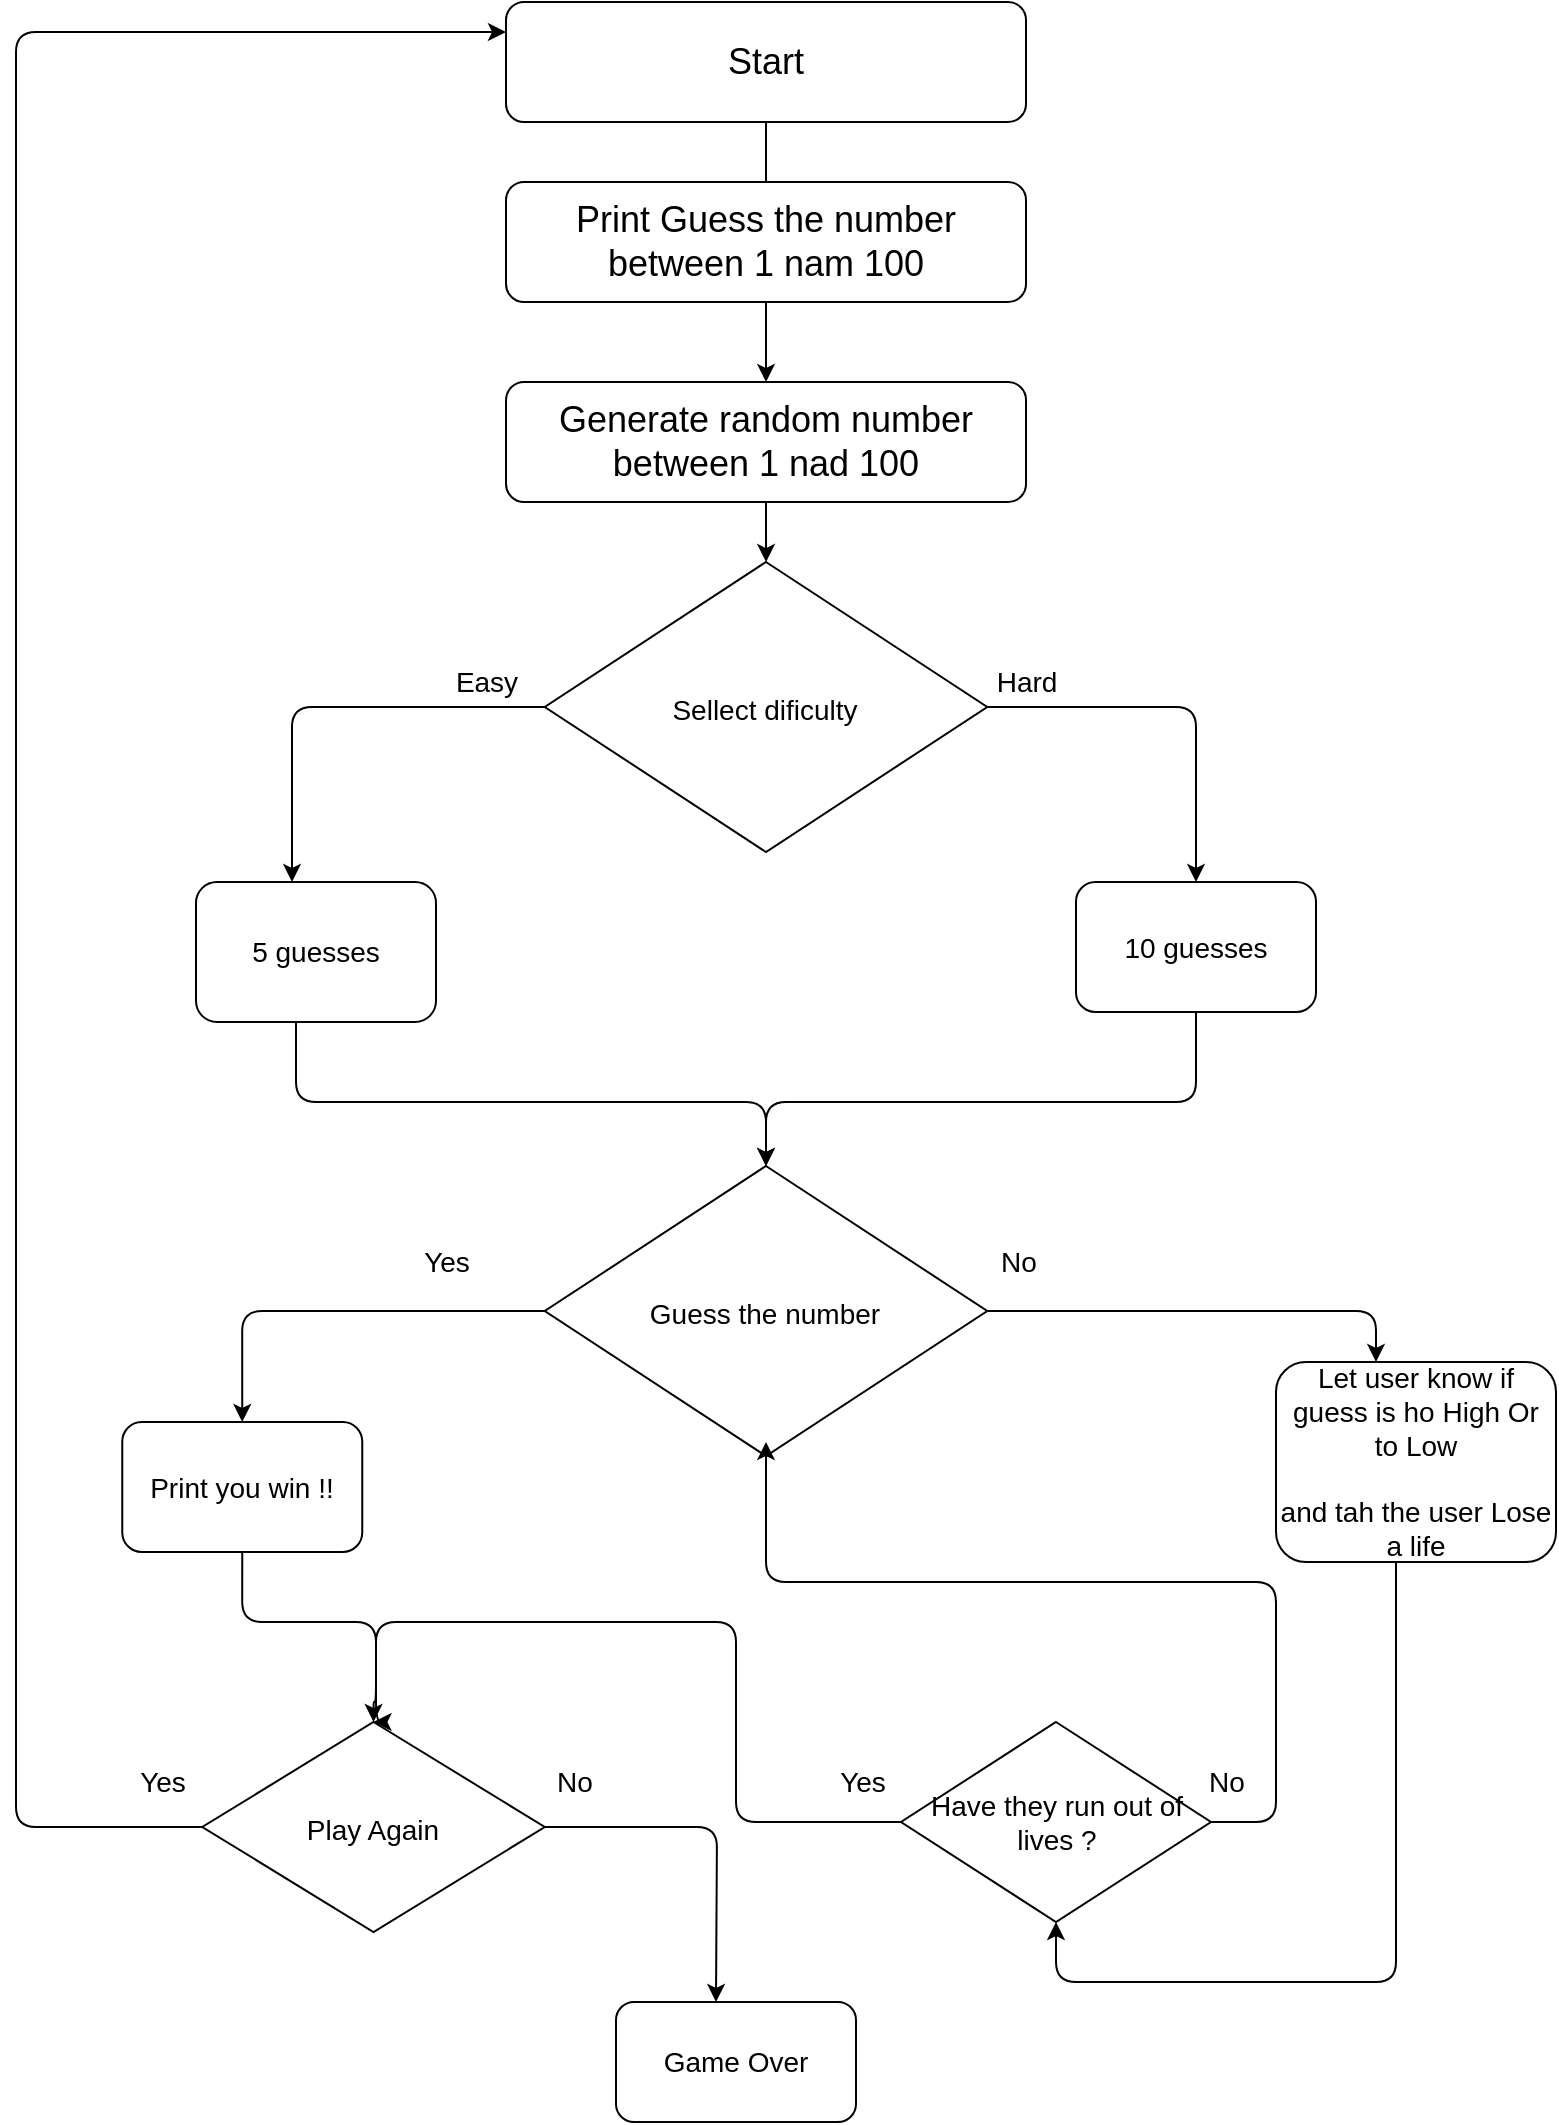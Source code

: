 <mxfile>
    <diagram id="UxSuslPlomwP8No9-i04" name="Page-1">
        <mxGraphModel dx="432" dy="580" grid="1" gridSize="10" guides="1" tooltips="1" connect="1" arrows="1" fold="1" page="1" pageScale="1" pageWidth="827" pageHeight="1169" background="none" math="0" shadow="0">
            <root>
                <mxCell id="0"/>
                <mxCell id="1" parent="0"/>
                <mxCell id="8" style="edgeStyle=none;html=1;exitX=0.5;exitY=1;exitDx=0;exitDy=0;entryX=0.5;entryY=0;entryDx=0;entryDy=0;fontSize=18;" parent="1" source="3" edge="1">
                    <mxGeometry relative="1" as="geometry">
                        <mxPoint x="405" y="150" as="targetPoint"/>
                    </mxGeometry>
                </mxCell>
                <mxCell id="3" value="&lt;font style=&quot;font-size: 18px&quot;&gt;Start&lt;/font&gt;" style="rounded=1;whiteSpace=wrap;html=1;" parent="1" vertex="1">
                    <mxGeometry x="275" y="40" width="260" height="60" as="geometry"/>
                </mxCell>
                <mxCell id="55" style="edgeStyle=orthogonalEdgeStyle;html=1;entryX=0.5;entryY=0;entryDx=0;entryDy=0;" parent="1" source="11" target="12" edge="1">
                    <mxGeometry relative="1" as="geometry"/>
                </mxCell>
                <mxCell id="11" value="Print Guess the number between 1 nam 100" style="rounded=1;whiteSpace=wrap;html=1;fontSize=18;" parent="1" vertex="1">
                    <mxGeometry x="275" y="130" width="260" height="60" as="geometry"/>
                </mxCell>
                <mxCell id="56" value="" style="edgeStyle=orthogonalEdgeStyle;html=1;" parent="1" source="12" target="42" edge="1">
                    <mxGeometry relative="1" as="geometry"/>
                </mxCell>
                <mxCell id="12" value="Generate random number between 1 nad 100" style="rounded=1;whiteSpace=wrap;html=1;fontSize=18;" parent="1" vertex="1">
                    <mxGeometry x="275.01" y="230" width="260" height="60" as="geometry"/>
                </mxCell>
                <mxCell id="17" style="edgeStyle=orthogonalEdgeStyle;html=1;exitX=1;exitY=0.5;exitDx=0;exitDy=0;fontSize=14;" parent="1" source="15" target="18" edge="1">
                    <mxGeometry relative="1" as="geometry">
                        <mxPoint x="575" y="710" as="targetPoint"/>
                        <Array as="points">
                            <mxPoint x="710" y="695"/>
                        </Array>
                    </mxGeometry>
                </mxCell>
                <mxCell id="66" style="edgeStyle=orthogonalEdgeStyle;html=1;entryX=0.5;entryY=0;entryDx=0;entryDy=0;" parent="1" source="15" target="21" edge="1">
                    <mxGeometry relative="1" as="geometry"/>
                </mxCell>
                <mxCell id="15" value="&lt;font style=&quot;font-size: 14px&quot;&gt;Guess the number&lt;/font&gt;" style="rhombus;whiteSpace=wrap;html=1;fontSize=18;" parent="1" vertex="1">
                    <mxGeometry x="294.38" y="622" width="221.25" height="145" as="geometry"/>
                </mxCell>
                <mxCell id="36" style="edgeStyle=orthogonalEdgeStyle;html=1;fontSize=14;entryX=0.5;entryY=1;entryDx=0;entryDy=0;" parent="1" source="18" target="23" edge="1">
                    <mxGeometry relative="1" as="geometry">
                        <Array as="points">
                            <mxPoint x="720" y="1030"/>
                            <mxPoint x="550" y="1030"/>
                        </Array>
                    </mxGeometry>
                </mxCell>
                <mxCell id="18" value="Let user know if guess is ho High Or to Low &lt;br&gt;&lt;br&gt;and tah the user Lose a life" style="rounded=1;whiteSpace=wrap;html=1;fontSize=14;" parent="1" vertex="1">
                    <mxGeometry x="660" y="720" width="140" height="100" as="geometry"/>
                </mxCell>
                <mxCell id="19" value="No" style="text;html=1;align=center;verticalAlign=middle;resizable=0;points=[];autosize=1;strokeColor=none;fillColor=none;fontSize=14;" parent="1" vertex="1">
                    <mxGeometry x="515.63" y="660" width="30" height="20" as="geometry"/>
                </mxCell>
                <mxCell id="20" value="Yes" style="text;html=1;align=center;verticalAlign=middle;resizable=0;points=[];autosize=1;strokeColor=none;fillColor=none;fontSize=14;" parent="1" vertex="1">
                    <mxGeometry x="225" y="660" width="40" height="20" as="geometry"/>
                </mxCell>
                <mxCell id="44" style="edgeStyle=orthogonalEdgeStyle;html=1;exitX=0.5;exitY=1;exitDx=0;exitDy=0;entryX=0.5;entryY=0;entryDx=0;entryDy=0;" parent="1" source="21" target="58" edge="1">
                    <mxGeometry relative="1" as="geometry">
                        <mxPoint x="265" y="850" as="targetPoint"/>
                        <Array as="points">
                            <mxPoint x="143" y="850"/>
                            <mxPoint x="210" y="850"/>
                            <mxPoint x="210" y="900"/>
                        </Array>
                    </mxGeometry>
                </mxCell>
                <mxCell id="21" value="Print you win !!" style="rounded=1;whiteSpace=wrap;html=1;fontSize=14;" parent="1" vertex="1">
                    <mxGeometry x="83.13" y="750" width="120" height="65" as="geometry"/>
                </mxCell>
                <mxCell id="46" style="edgeStyle=orthogonalEdgeStyle;html=1;" parent="1" source="23" edge="1">
                    <mxGeometry relative="1" as="geometry">
                        <mxPoint x="405" y="760" as="targetPoint"/>
                        <Array as="points">
                            <mxPoint x="660" y="950"/>
                            <mxPoint x="660" y="830"/>
                            <mxPoint x="405" y="830"/>
                        </Array>
                    </mxGeometry>
                </mxCell>
                <mxCell id="59" style="edgeStyle=orthogonalEdgeStyle;html=1;exitX=0;exitY=0.5;exitDx=0;exitDy=0;entryX=0.5;entryY=0;entryDx=0;entryDy=0;" parent="1" source="23" target="58" edge="1">
                    <mxGeometry relative="1" as="geometry">
                        <Array as="points">
                            <mxPoint x="390" y="950"/>
                            <mxPoint x="390" y="850"/>
                            <mxPoint x="210" y="850"/>
                            <mxPoint x="210" y="890"/>
                        </Array>
                    </mxGeometry>
                </mxCell>
                <mxCell id="23" value="Have they run out of lives ?" style="rhombus;whiteSpace=wrap;html=1;fontSize=14;" parent="1" vertex="1">
                    <mxGeometry x="472.5" y="900" width="155" height="100" as="geometry"/>
                </mxCell>
                <mxCell id="25" value="No" style="text;html=1;align=center;verticalAlign=middle;resizable=0;points=[];autosize=1;strokeColor=none;fillColor=none;fontSize=14;" parent="1" vertex="1">
                    <mxGeometry x="620" y="920" width="30" height="20" as="geometry"/>
                </mxCell>
                <mxCell id="32" value="Game Over" style="rounded=1;whiteSpace=wrap;html=1;fontSize=14;" parent="1" vertex="1">
                    <mxGeometry x="330" y="1040" width="120" height="60" as="geometry"/>
                </mxCell>
                <mxCell id="49" style="edgeStyle=orthogonalEdgeStyle;html=1;entryX=0.5;entryY=0;entryDx=0;entryDy=0;" parent="1" source="42" target="47" edge="1">
                    <mxGeometry relative="1" as="geometry"/>
                </mxCell>
                <mxCell id="50" style="edgeStyle=orthogonalEdgeStyle;html=1;exitX=0;exitY=0.5;exitDx=0;exitDy=0;entryX=0.4;entryY=0;entryDx=0;entryDy=0;entryPerimeter=0;" parent="1" source="42" target="48" edge="1">
                    <mxGeometry relative="1" as="geometry"/>
                </mxCell>
                <mxCell id="42" value="&lt;font style=&quot;font-size: 14px&quot;&gt;Sellect dificulty&lt;/font&gt;" style="rhombus;whiteSpace=wrap;html=1;fontSize=18;" parent="1" vertex="1">
                    <mxGeometry x="294.38" y="320" width="221.25" height="145" as="geometry"/>
                </mxCell>
                <mxCell id="45" value="Yes" style="text;html=1;align=center;verticalAlign=middle;resizable=0;points=[];autosize=1;strokeColor=none;fillColor=none;fontSize=14;" parent="1" vertex="1">
                    <mxGeometry x="432.5" y="920" width="40" height="20" as="geometry"/>
                </mxCell>
                <mxCell id="52" style="edgeStyle=orthogonalEdgeStyle;html=1;entryX=0.5;entryY=0;entryDx=0;entryDy=0;" parent="1" source="47" target="15" edge="1">
                    <mxGeometry relative="1" as="geometry">
                        <mxPoint x="400" y="630" as="targetPoint"/>
                        <Array as="points">
                            <mxPoint x="620" y="590"/>
                            <mxPoint x="405" y="590"/>
                        </Array>
                    </mxGeometry>
                </mxCell>
                <mxCell id="47" value="10 guesses" style="rounded=1;whiteSpace=wrap;html=1;fontSize=14;" parent="1" vertex="1">
                    <mxGeometry x="560" y="480" width="120" height="65" as="geometry"/>
                </mxCell>
                <mxCell id="51" style="edgeStyle=orthogonalEdgeStyle;html=1;" parent="1" source="48" target="15" edge="1">
                    <mxGeometry relative="1" as="geometry">
                        <Array as="points">
                            <mxPoint x="170" y="590"/>
                            <mxPoint x="405" y="590"/>
                        </Array>
                    </mxGeometry>
                </mxCell>
                <mxCell id="48" value="5 guesses" style="rounded=1;whiteSpace=wrap;html=1;fontSize=14;" parent="1" vertex="1">
                    <mxGeometry x="120" y="480" width="120" height="70" as="geometry"/>
                </mxCell>
                <mxCell id="53" value="Easy" style="text;html=1;align=center;verticalAlign=middle;resizable=0;points=[];autosize=1;strokeColor=none;fillColor=none;fontSize=14;" parent="1" vertex="1">
                    <mxGeometry x="240" y="370" width="50" height="20" as="geometry"/>
                </mxCell>
                <mxCell id="54" value="Hard" style="text;html=1;align=center;verticalAlign=middle;resizable=0;points=[];autosize=1;strokeColor=none;fillColor=none;fontSize=14;" parent="1" vertex="1">
                    <mxGeometry x="510" y="370" width="50" height="20" as="geometry"/>
                </mxCell>
                <mxCell id="63" style="edgeStyle=orthogonalEdgeStyle;html=1;" parent="1" source="58" edge="1">
                    <mxGeometry relative="1" as="geometry">
                        <mxPoint x="380" y="1040" as="targetPoint"/>
                    </mxGeometry>
                </mxCell>
                <mxCell id="64" style="edgeStyle=orthogonalEdgeStyle;html=1;exitX=0;exitY=0.5;exitDx=0;exitDy=0;entryX=0;entryY=0.25;entryDx=0;entryDy=0;" parent="1" source="58" target="3" edge="1">
                    <mxGeometry relative="1" as="geometry">
                        <Array as="points">
                            <mxPoint x="30" y="953"/>
                            <mxPoint x="30" y="55"/>
                        </Array>
                    </mxGeometry>
                </mxCell>
                <mxCell id="58" value="&lt;font style=&quot;font-size: 14px&quot;&gt;Play Again&lt;/font&gt;" style="rhombus;whiteSpace=wrap;html=1;fontSize=18;" parent="1" vertex="1">
                    <mxGeometry x="123.13" y="900" width="171.25" height="105" as="geometry"/>
                </mxCell>
                <mxCell id="62" value="No" style="text;html=1;align=center;verticalAlign=middle;resizable=0;points=[];autosize=1;strokeColor=none;fillColor=none;fontSize=14;" parent="1" vertex="1">
                    <mxGeometry x="294.38" y="920" width="30" height="20" as="geometry"/>
                </mxCell>
                <mxCell id="65" value="Yes" style="text;html=1;align=center;verticalAlign=middle;resizable=0;points=[];autosize=1;strokeColor=none;fillColor=none;fontSize=14;" parent="1" vertex="1">
                    <mxGeometry x="83.13" y="920" width="40" height="20" as="geometry"/>
                </mxCell>
            </root>
        </mxGraphModel>
    </diagram>
</mxfile>
